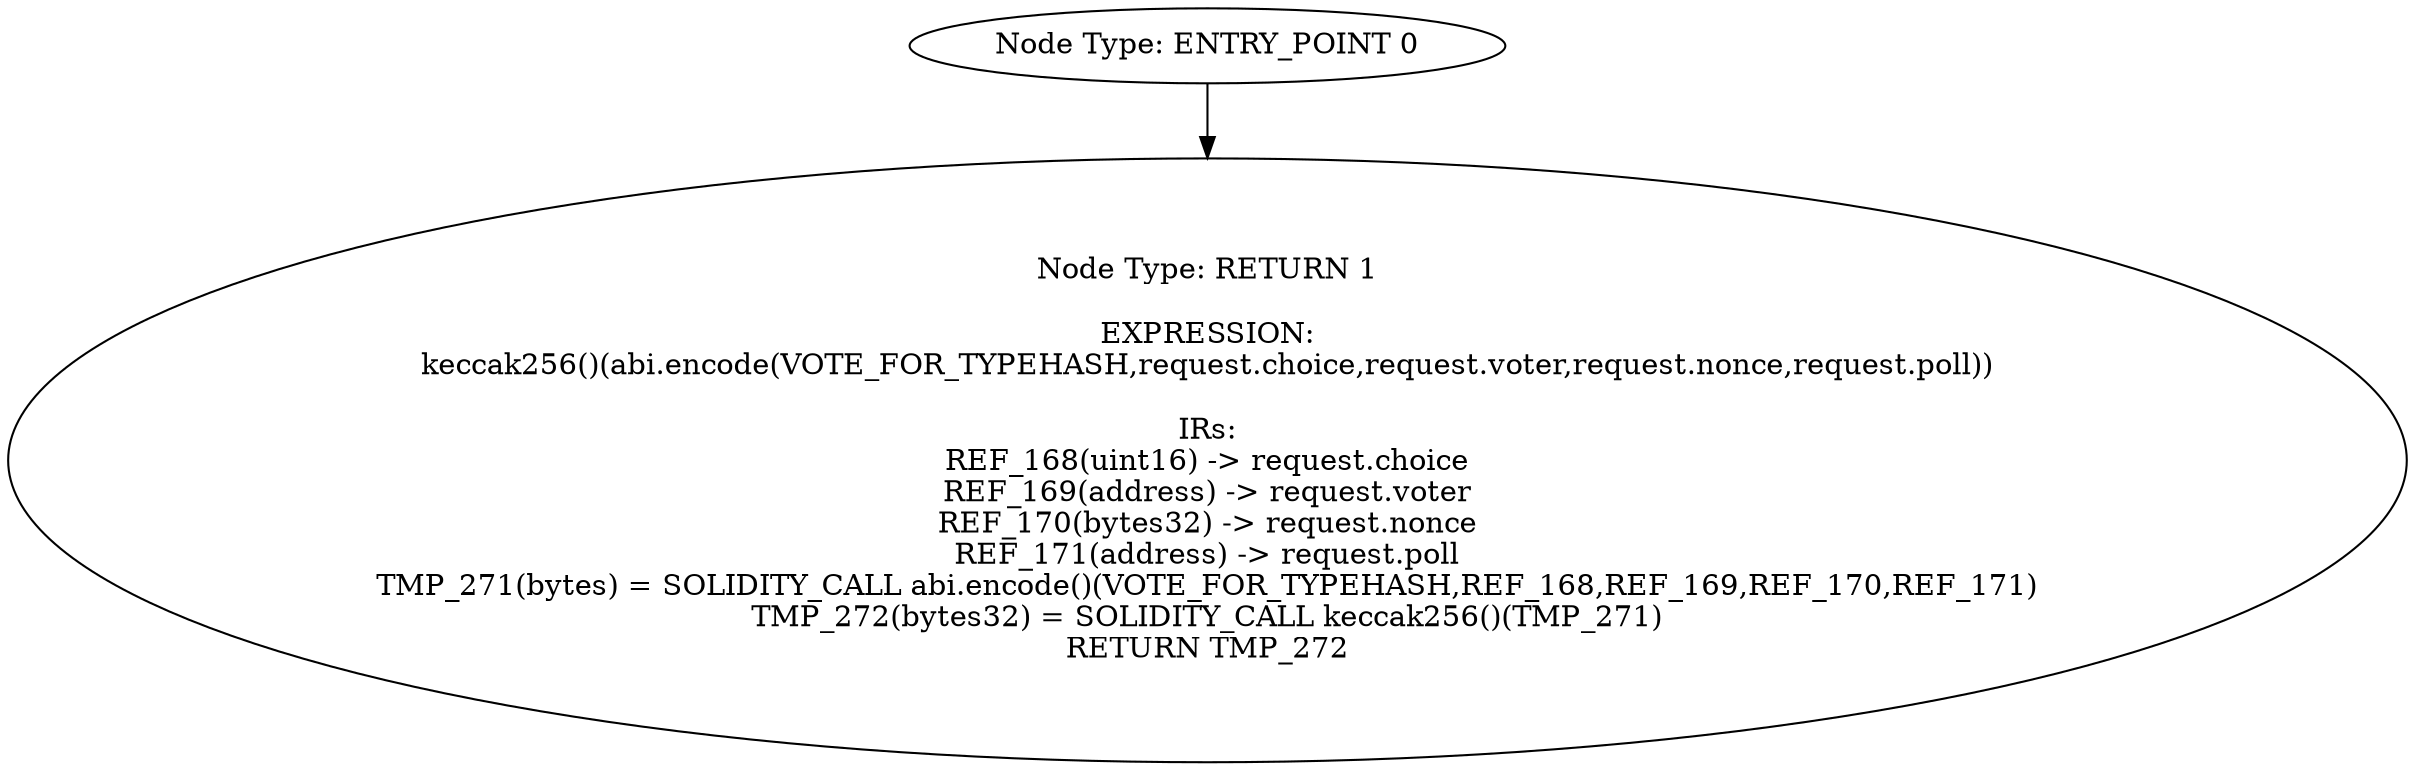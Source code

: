 digraph{
0[label="Node Type: ENTRY_POINT 0
"];
0->1;
1[label="Node Type: RETURN 1

EXPRESSION:
keccak256()(abi.encode(VOTE_FOR_TYPEHASH,request.choice,request.voter,request.nonce,request.poll))

IRs:
REF_168(uint16) -> request.choice
REF_169(address) -> request.voter
REF_170(bytes32) -> request.nonce
REF_171(address) -> request.poll
TMP_271(bytes) = SOLIDITY_CALL abi.encode()(VOTE_FOR_TYPEHASH,REF_168,REF_169,REF_170,REF_171)
TMP_272(bytes32) = SOLIDITY_CALL keccak256()(TMP_271)
RETURN TMP_272"];
}

